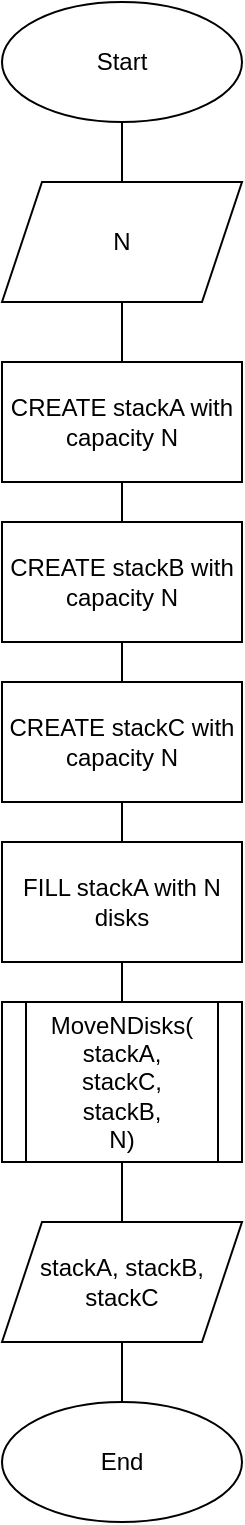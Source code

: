 <mxfile version="14.4.8" type="device" pages="6"><diagram id="Xir8Xd5rK4mAzMYTvktu" name="Main"><mxGraphModel dx="1422" dy="794" grid="1" gridSize="10" guides="1" tooltips="1" connect="1" arrows="1" fold="1" page="1" pageScale="1" pageWidth="827" pageHeight="1169" math="0" shadow="0"><root><mxCell id="AjF7Q-_g6OXzvowSZmoo-0"/><mxCell id="AjF7Q-_g6OXzvowSZmoo-1" parent="AjF7Q-_g6OXzvowSZmoo-0"/><mxCell id="AjF7Q-_g6OXzvowSZmoo-4" style="edgeStyle=orthogonalEdgeStyle;rounded=0;orthogonalLoop=1;jettySize=auto;html=1;exitX=0.5;exitY=1;exitDx=0;exitDy=0;entryX=0.5;entryY=0;entryDx=0;entryDy=0;endArrow=none;endFill=0;" parent="AjF7Q-_g6OXzvowSZmoo-1" source="AjF7Q-_g6OXzvowSZmoo-2" target="AjF7Q-_g6OXzvowSZmoo-3" edge="1"><mxGeometry relative="1" as="geometry"/></mxCell><mxCell id="AjF7Q-_g6OXzvowSZmoo-2" value="Start" style="ellipse;whiteSpace=wrap;html=1;" parent="AjF7Q-_g6OXzvowSZmoo-1" vertex="1"><mxGeometry x="320" width="120" height="60" as="geometry"/></mxCell><mxCell id="AjF7Q-_g6OXzvowSZmoo-6" style="edgeStyle=orthogonalEdgeStyle;rounded=0;orthogonalLoop=1;jettySize=auto;html=1;exitX=0.5;exitY=1;exitDx=0;exitDy=0;entryX=0.5;entryY=0;entryDx=0;entryDy=0;endArrow=none;endFill=0;" parent="AjF7Q-_g6OXzvowSZmoo-1" source="AjF7Q-_g6OXzvowSZmoo-3" target="AjF7Q-_g6OXzvowSZmoo-5" edge="1"><mxGeometry relative="1" as="geometry"/></mxCell><mxCell id="AjF7Q-_g6OXzvowSZmoo-3" value="N" style="shape=parallelogram;perimeter=parallelogramPerimeter;whiteSpace=wrap;html=1;fixedSize=1;" parent="AjF7Q-_g6OXzvowSZmoo-1" vertex="1"><mxGeometry x="320" y="90" width="120" height="60" as="geometry"/></mxCell><mxCell id="AjF7Q-_g6OXzvowSZmoo-9" style="edgeStyle=orthogonalEdgeStyle;rounded=0;orthogonalLoop=1;jettySize=auto;html=1;exitX=0.5;exitY=1;exitDx=0;exitDy=0;entryX=0.5;entryY=0;entryDx=0;entryDy=0;endArrow=none;endFill=0;" parent="AjF7Q-_g6OXzvowSZmoo-1" source="AjF7Q-_g6OXzvowSZmoo-5" target="AjF7Q-_g6OXzvowSZmoo-7" edge="1"><mxGeometry relative="1" as="geometry"/></mxCell><mxCell id="AjF7Q-_g6OXzvowSZmoo-5" value="CREATE stackA with capacity N" style="rounded=0;whiteSpace=wrap;html=1;" parent="AjF7Q-_g6OXzvowSZmoo-1" vertex="1"><mxGeometry x="320" y="180" width="120" height="60" as="geometry"/></mxCell><mxCell id="AjF7Q-_g6OXzvowSZmoo-10" style="edgeStyle=orthogonalEdgeStyle;rounded=0;orthogonalLoop=1;jettySize=auto;html=1;exitX=0.5;exitY=1;exitDx=0;exitDy=0;entryX=0.5;entryY=0;entryDx=0;entryDy=0;endArrow=none;endFill=0;" parent="AjF7Q-_g6OXzvowSZmoo-1" source="AjF7Q-_g6OXzvowSZmoo-7" target="AjF7Q-_g6OXzvowSZmoo-8" edge="1"><mxGeometry relative="1" as="geometry"/></mxCell><mxCell id="AjF7Q-_g6OXzvowSZmoo-7" value="CREATE stackB with capacity N" style="rounded=0;whiteSpace=wrap;html=1;" parent="AjF7Q-_g6OXzvowSZmoo-1" vertex="1"><mxGeometry x="320" y="260" width="120" height="60" as="geometry"/></mxCell><mxCell id="2WIyXQIwdeAjVUn7pzRY-1" style="edgeStyle=orthogonalEdgeStyle;rounded=0;orthogonalLoop=1;jettySize=auto;html=1;exitX=0.5;exitY=1;exitDx=0;exitDy=0;entryX=0.5;entryY=0;entryDx=0;entryDy=0;endArrow=none;endFill=0;" parent="AjF7Q-_g6OXzvowSZmoo-1" source="AjF7Q-_g6OXzvowSZmoo-8" target="2WIyXQIwdeAjVUn7pzRY-0" edge="1"><mxGeometry relative="1" as="geometry"/></mxCell><mxCell id="AjF7Q-_g6OXzvowSZmoo-8" value="CREATE stackC with capacity N" style="rounded=0;whiteSpace=wrap;html=1;" parent="AjF7Q-_g6OXzvowSZmoo-1" vertex="1"><mxGeometry x="320" y="340" width="120" height="60" as="geometry"/></mxCell><mxCell id="AjF7Q-_g6OXzvowSZmoo-14" style="edgeStyle=orthogonalEdgeStyle;rounded=0;orthogonalLoop=1;jettySize=auto;html=1;exitX=0.5;exitY=1;exitDx=0;exitDy=0;entryX=0.5;entryY=0;entryDx=0;entryDy=0;endArrow=none;endFill=0;" parent="AjF7Q-_g6OXzvowSZmoo-1" source="AjF7Q-_g6OXzvowSZmoo-11" target="AjF7Q-_g6OXzvowSZmoo-13" edge="1"><mxGeometry relative="1" as="geometry"/></mxCell><mxCell id="AjF7Q-_g6OXzvowSZmoo-11" value="MoveNDisks(&lt;br&gt;stackA,&lt;br&gt;stackC,&lt;br&gt;stackB,&lt;br&gt;N)" style="shape=process;whiteSpace=wrap;html=1;backgroundOutline=1;" parent="AjF7Q-_g6OXzvowSZmoo-1" vertex="1"><mxGeometry x="320" y="500" width="120" height="80" as="geometry"/></mxCell><mxCell id="AjF7Q-_g6OXzvowSZmoo-16" style="edgeStyle=orthogonalEdgeStyle;rounded=0;orthogonalLoop=1;jettySize=auto;html=1;exitX=0.5;exitY=1;exitDx=0;exitDy=0;entryX=0.5;entryY=0;entryDx=0;entryDy=0;endArrow=none;endFill=0;" parent="AjF7Q-_g6OXzvowSZmoo-1" source="AjF7Q-_g6OXzvowSZmoo-13" target="AjF7Q-_g6OXzvowSZmoo-15" edge="1"><mxGeometry relative="1" as="geometry"/></mxCell><mxCell id="AjF7Q-_g6OXzvowSZmoo-13" value="stackA, stackB, stackC" style="shape=parallelogram;perimeter=parallelogramPerimeter;whiteSpace=wrap;html=1;fixedSize=1;" parent="AjF7Q-_g6OXzvowSZmoo-1" vertex="1"><mxGeometry x="320" y="610" width="120" height="60" as="geometry"/></mxCell><mxCell id="AjF7Q-_g6OXzvowSZmoo-15" value="End" style="ellipse;whiteSpace=wrap;html=1;" parent="AjF7Q-_g6OXzvowSZmoo-1" vertex="1"><mxGeometry x="320" y="700" width="120" height="60" as="geometry"/></mxCell><mxCell id="2WIyXQIwdeAjVUn7pzRY-2" style="edgeStyle=orthogonalEdgeStyle;rounded=0;orthogonalLoop=1;jettySize=auto;html=1;exitX=0.5;exitY=1;exitDx=0;exitDy=0;entryX=0.5;entryY=0;entryDx=0;entryDy=0;endArrow=none;endFill=0;" parent="AjF7Q-_g6OXzvowSZmoo-1" source="2WIyXQIwdeAjVUn7pzRY-0" target="AjF7Q-_g6OXzvowSZmoo-11" edge="1"><mxGeometry relative="1" as="geometry"/></mxCell><mxCell id="2WIyXQIwdeAjVUn7pzRY-0" value="FILL stackA with N disks" style="rounded=0;whiteSpace=wrap;html=1;" parent="AjF7Q-_g6OXzvowSZmoo-1" vertex="1"><mxGeometry x="320" y="420" width="120" height="60" as="geometry"/></mxCell></root></mxGraphModel></diagram><diagram id="V7NoHZ7kUyEM62_6MVpy" name="MoveNDisks"><mxGraphModel dx="813" dy="454" grid="1" gridSize="10" guides="1" tooltips="1" connect="1" arrows="1" fold="1" page="1" pageScale="1" pageWidth="827" pageHeight="1169" math="0" shadow="0"><root><mxCell id="WUNzqzLgeCYGfzADQjje-0"/><mxCell id="WUNzqzLgeCYGfzADQjje-1" parent="WUNzqzLgeCYGfzADQjje-0"/><mxCell id="WUNzqzLgeCYGfzADQjje-4" style="edgeStyle=orthogonalEdgeStyle;rounded=0;orthogonalLoop=1;jettySize=auto;html=1;exitX=0.5;exitY=1;exitDx=0;exitDy=0;entryX=0.5;entryY=0;entryDx=0;entryDy=0;endArrow=none;endFill=0;" parent="WUNzqzLgeCYGfzADQjje-1" source="WUNzqzLgeCYGfzADQjje-2" target="WUNzqzLgeCYGfzADQjje-3" edge="1"><mxGeometry relative="1" as="geometry"/></mxCell><mxCell id="WUNzqzLgeCYGfzADQjje-2" value="Start(MoveNDisks)" style="ellipse;whiteSpace=wrap;html=1;" parent="WUNzqzLgeCYGfzADQjje-1" vertex="1"><mxGeometry x="294" width="120" height="60" as="geometry"/></mxCell><mxCell id="WUNzqzLgeCYGfzADQjje-7" style="edgeStyle=orthogonalEdgeStyle;rounded=0;orthogonalLoop=1;jettySize=auto;html=1;exitX=0.5;exitY=1;exitDx=0;exitDy=0;entryX=0.5;entryY=0;entryDx=0;entryDy=0;endArrow=none;endFill=0;" parent="WUNzqzLgeCYGfzADQjje-1" source="WUNzqzLgeCYGfzADQjje-3" target="WUNzqzLgeCYGfzADQjje-6" edge="1"><mxGeometry relative="1" as="geometry"/></mxCell><mxCell id="WUNzqzLgeCYGfzADQjje-3" value="fromStack,&lt;br&gt;toStack,&lt;br&gt;buffStack,&lt;br&gt;N" style="shape=parallelogram;perimeter=parallelogramPerimeter;whiteSpace=wrap;html=1;fixedSize=1;" parent="WUNzqzLgeCYGfzADQjje-1" vertex="1"><mxGeometry x="294" y="73.68" width="120" height="70" as="geometry"/></mxCell><mxCell id="WUNzqzLgeCYGfzADQjje-9" style="edgeStyle=orthogonalEdgeStyle;rounded=0;orthogonalLoop=1;jettySize=auto;html=1;exitX=1;exitY=0.5;exitDx=0;exitDy=0;entryX=0;entryY=0.5;entryDx=0;entryDy=0;endArrow=none;endFill=0;" parent="WUNzqzLgeCYGfzADQjje-1" source="WUNzqzLgeCYGfzADQjje-6" target="WUNzqzLgeCYGfzADQjje-13" edge="1"><mxGeometry relative="1" as="geometry"><mxPoint x="414" y="210" as="targetPoint"/></mxGeometry></mxCell><mxCell id="WUNzqzLgeCYGfzADQjje-11" style="edgeStyle=orthogonalEdgeStyle;rounded=0;orthogonalLoop=1;jettySize=auto;html=1;exitX=0.5;exitY=1;exitDx=0;exitDy=0;entryX=0.5;entryY=0;entryDx=0;entryDy=0;endArrow=none;endFill=0;" parent="WUNzqzLgeCYGfzADQjje-1" source="WUNzqzLgeCYGfzADQjje-6" target="WUNzqzLgeCYGfzADQjje-12" edge="1"><mxGeometry relative="1" as="geometry"><mxPoint x="354" y="260" as="targetPoint"/></mxGeometry></mxCell><mxCell id="WUNzqzLgeCYGfzADQjje-6" value="N &amp;gt; 0" style="rhombus;whiteSpace=wrap;html=1;" parent="WUNzqzLgeCYGfzADQjje-1" vertex="1"><mxGeometry x="314" y="170" width="80" height="80" as="geometry"/></mxCell><mxCell id="WUNzqzLgeCYGfzADQjje-16" style="edgeStyle=orthogonalEdgeStyle;rounded=0;orthogonalLoop=1;jettySize=auto;html=1;exitX=0.5;exitY=1;exitDx=0;exitDy=0;entryX=0.5;entryY=0;entryDx=0;entryDy=0;endArrow=none;endFill=0;" parent="WUNzqzLgeCYGfzADQjje-1" source="WUNzqzLgeCYGfzADQjje-12" target="WUNzqzLgeCYGfzADQjje-15" edge="1"><mxGeometry relative="1" as="geometry"/></mxCell><mxCell id="WUNzqzLgeCYGfzADQjje-12" value="True" style="text;html=1;strokeColor=none;fillColor=none;align=center;verticalAlign=middle;whiteSpace=wrap;rounded=0;" parent="WUNzqzLgeCYGfzADQjje-1" vertex="1"><mxGeometry x="334" y="260" width="40" height="20" as="geometry"/></mxCell><mxCell id="TkjsNsF0Wku-hxlH7Fag-6" style="edgeStyle=orthogonalEdgeStyle;rounded=0;orthogonalLoop=1;jettySize=auto;html=1;exitX=1;exitY=0.5;exitDx=0;exitDy=0;entryX=0.5;entryY=0;entryDx=0;entryDy=0;endArrow=none;endFill=0;" parent="WUNzqzLgeCYGfzADQjje-1" source="WUNzqzLgeCYGfzADQjje-13" target="TkjsNsF0Wku-hxlH7Fag-2" edge="1"><mxGeometry relative="1" as="geometry"><Array as="points"><mxPoint x="474" y="210"/><mxPoint x="474" y="600"/><mxPoint x="354" y="600"/></Array></mxGeometry></mxCell><mxCell id="WUNzqzLgeCYGfzADQjje-13" value="False" style="text;html=1;strokeColor=none;fillColor=none;align=center;verticalAlign=middle;whiteSpace=wrap;rounded=0;" parent="WUNzqzLgeCYGfzADQjje-1" vertex="1"><mxGeometry x="414" y="200" width="40" height="20" as="geometry"/></mxCell><mxCell id="WUNzqzLgeCYGfzADQjje-18" style="edgeStyle=orthogonalEdgeStyle;rounded=0;orthogonalLoop=1;jettySize=auto;html=1;exitX=0.5;exitY=1;exitDx=0;exitDy=0;entryX=0.5;entryY=0;entryDx=0;entryDy=0;endArrow=none;endFill=0;" parent="WUNzqzLgeCYGfzADQjje-1" source="WUNzqzLgeCYGfzADQjje-15" target="WUNzqzLgeCYGfzADQjje-17" edge="1"><mxGeometry relative="1" as="geometry"/></mxCell><mxCell id="WUNzqzLgeCYGfzADQjje-15" value="MoveDisks (&lt;br&gt;fromStack,&lt;br&gt;buffStack,&lt;br&gt;toStack,&lt;br&gt;N-1 )" style="shape=process;whiteSpace=wrap;html=1;backgroundOutline=1;" parent="WUNzqzLgeCYGfzADQjje-1" vertex="1"><mxGeometry x="271" y="300" width="166" height="80" as="geometry"/></mxCell><mxCell id="TkjsNsF0Wku-hxlH7Fag-1" style="edgeStyle=orthogonalEdgeStyle;rounded=0;orthogonalLoop=1;jettySize=auto;html=1;exitX=0.5;exitY=1;exitDx=0;exitDy=0;entryX=0.5;entryY=0;entryDx=0;entryDy=0;endArrow=none;endFill=0;" parent="WUNzqzLgeCYGfzADQjje-1" source="WUNzqzLgeCYGfzADQjje-17" target="TkjsNsF0Wku-hxlH7Fag-0" edge="1"><mxGeometry relative="1" as="geometry"/></mxCell><mxCell id="WUNzqzLgeCYGfzADQjje-17" value="Push(&lt;br&gt;fromStack.Pop,&lt;br&gt;toStack)" style="shape=process;whiteSpace=wrap;html=1;backgroundOutline=1;" parent="WUNzqzLgeCYGfzADQjje-1" vertex="1"><mxGeometry x="294" y="410" width="120" height="60" as="geometry"/></mxCell><mxCell id="TkjsNsF0Wku-hxlH7Fag-3" style="edgeStyle=orthogonalEdgeStyle;rounded=0;orthogonalLoop=1;jettySize=auto;html=1;exitX=0.5;exitY=1;exitDx=0;exitDy=0;entryX=0.5;entryY=0;entryDx=0;entryDy=0;endArrow=none;endFill=0;" parent="WUNzqzLgeCYGfzADQjje-1" source="TkjsNsF0Wku-hxlH7Fag-0" target="TkjsNsF0Wku-hxlH7Fag-2" edge="1"><mxGeometry relative="1" as="geometry"/></mxCell><mxCell id="TkjsNsF0Wku-hxlH7Fag-0" value="MoveDisks (&lt;br&gt;buffStack,&lt;br&gt;toStack,&lt;br&gt;fromStack,&lt;br&gt;N-1 )" style="shape=process;whiteSpace=wrap;html=1;backgroundOutline=1;" parent="WUNzqzLgeCYGfzADQjje-1" vertex="1"><mxGeometry x="271" y="495" width="166" height="80" as="geometry"/></mxCell><mxCell id="TkjsNsF0Wku-hxlH7Fag-5" style="edgeStyle=orthogonalEdgeStyle;rounded=0;orthogonalLoop=1;jettySize=auto;html=1;exitX=0.5;exitY=1;exitDx=0;exitDy=0;entryX=0.5;entryY=0;entryDx=0;entryDy=0;endArrow=none;endFill=0;" parent="WUNzqzLgeCYGfzADQjje-1" source="TkjsNsF0Wku-hxlH7Fag-2" target="TkjsNsF0Wku-hxlH7Fag-4" edge="1"><mxGeometry relative="1" as="geometry"/></mxCell><mxCell id="TkjsNsF0Wku-hxlH7Fag-2" value="fromStack,&lt;br&gt;toStack,&lt;br&gt;buffStack" style="shape=parallelogram;perimeter=parallelogramPerimeter;whiteSpace=wrap;html=1;fixedSize=1;" parent="WUNzqzLgeCYGfzADQjje-1" vertex="1"><mxGeometry x="294" y="620" width="120" height="60" as="geometry"/></mxCell><mxCell id="TkjsNsF0Wku-hxlH7Fag-4" value="End(MoveNDisks)" style="ellipse;whiteSpace=wrap;html=1;" parent="WUNzqzLgeCYGfzADQjje-1" vertex="1"><mxGeometry x="294" y="710" width="120" height="60" as="geometry"/></mxCell></root></mxGraphModel></diagram><diagram id="V9rRzR0aahewtGvtFWUl" name="Stack.Push"><mxGraphModel dx="813" dy="454" grid="1" gridSize="10" guides="1" tooltips="1" connect="1" arrows="1" fold="1" page="1" pageScale="1" pageWidth="827" pageHeight="1169" math="0" shadow="0"><root><mxCell id="0"/><mxCell id="1" parent="0"/><mxCell id="buHwYWoiyVwmbfZQ3OLE-5" style="edgeStyle=orthogonalEdgeStyle;rounded=0;orthogonalLoop=1;jettySize=auto;html=1;exitX=0.5;exitY=1;exitDx=0;exitDy=0;entryX=0.5;entryY=0;entryDx=0;entryDy=0;endArrow=none;endFill=0;" parent="1" source="buHwYWoiyVwmbfZQ3OLE-3" target="buHwYWoiyVwmbfZQ3OLE-4" edge="1"><mxGeometry relative="1" as="geometry"/></mxCell><mxCell id="buHwYWoiyVwmbfZQ3OLE-3" value="Start(Push)" style="ellipse;whiteSpace=wrap;html=1;" parent="1" vertex="1"><mxGeometry x="270" width="120" height="60" as="geometry"/></mxCell><mxCell id="hXp1lUgdA9HyYIPT7C3C-2" style="edgeStyle=orthogonalEdgeStyle;rounded=0;orthogonalLoop=1;jettySize=auto;html=1;exitX=0.5;exitY=1;exitDx=0;exitDy=0;entryX=0.5;entryY=0;entryDx=0;entryDy=0;endArrow=none;endFill=0;" parent="1" source="buHwYWoiyVwmbfZQ3OLE-4" target="hXp1lUgdA9HyYIPT7C3C-1" edge="1"><mxGeometry relative="1" as="geometry"/></mxCell><mxCell id="buHwYWoiyVwmbfZQ3OLE-4" value="number&lt;br&gt;ref stack" style="shape=parallelogram;perimeter=parallelogramPerimeter;whiteSpace=wrap;html=1;fixedSize=1;" parent="1" vertex="1"><mxGeometry x="270" y="90" width="120" height="60" as="geometry"/></mxCell><mxCell id="buHwYWoiyVwmbfZQ3OLE-15" style="edgeStyle=orthogonalEdgeStyle;rounded=0;orthogonalLoop=1;jettySize=auto;html=1;exitX=0.5;exitY=1;exitDx=0;exitDy=0;entryX=0.5;entryY=0;entryDx=0;entryDy=0;endArrow=none;endFill=0;" parent="1" source="buHwYWoiyVwmbfZQ3OLE-10" target="buHwYWoiyVwmbfZQ3OLE-14" edge="1"><mxGeometry relative="1" as="geometry"/></mxCell><mxCell id="buHwYWoiyVwmbfZQ3OLE-10" value="array[size] = number&lt;br&gt;stack.top = number&lt;br&gt;size++" style="rounded=0;whiteSpace=wrap;html=1;" parent="1" vertex="1"><mxGeometry x="270" y="300" width="120" height="60" as="geometry"/></mxCell><mxCell id="buHwYWoiyVwmbfZQ3OLE-19" style="edgeStyle=orthogonalEdgeStyle;rounded=0;orthogonalLoop=1;jettySize=auto;html=1;exitX=0.5;exitY=1;exitDx=0;exitDy=0;entryX=0.5;entryY=0;entryDx=0;entryDy=0;endArrow=none;endFill=0;" parent="1" source="buHwYWoiyVwmbfZQ3OLE-14" target="buHwYWoiyVwmbfZQ3OLE-18" edge="1"><mxGeometry relative="1" as="geometry"/></mxCell><mxCell id="buHwYWoiyVwmbfZQ3OLE-14" value="ref stack" style="shape=parallelogram;perimeter=parallelogramPerimeter;whiteSpace=wrap;html=1;fixedSize=1;" parent="1" vertex="1"><mxGeometry x="270" y="410" width="120" height="60" as="geometry"/></mxCell><mxCell id="buHwYWoiyVwmbfZQ3OLE-18" value="End(Push)" style="ellipse;whiteSpace=wrap;html=1;" parent="1" vertex="1"><mxGeometry x="270" y="510" width="120" height="60" as="geometry"/></mxCell><mxCell id="hXp1lUgdA9HyYIPT7C3C-5" style="edgeStyle=orthogonalEdgeStyle;rounded=0;orthogonalLoop=1;jettySize=auto;html=1;exitX=0.5;exitY=1;exitDx=0;exitDy=0;entryX=0.5;entryY=0;entryDx=0;entryDy=0;endArrow=none;endFill=0;" parent="1" source="hXp1lUgdA9HyYIPT7C3C-1" edge="1"><mxGeometry relative="1" as="geometry"><mxPoint x="330" y="270" as="targetPoint"/></mxGeometry></mxCell><mxCell id="hXp1lUgdA9HyYIPT7C3C-8" style="edgeStyle=orthogonalEdgeStyle;rounded=0;orthogonalLoop=1;jettySize=auto;html=1;exitX=1;exitY=0.5;exitDx=0;exitDy=0;entryX=0;entryY=0.5;entryDx=0;entryDy=0;endArrow=none;endFill=0;" parent="1" source="hXp1lUgdA9HyYIPT7C3C-1" edge="1"><mxGeometry relative="1" as="geometry"><mxPoint x="414" y="220" as="targetPoint"/></mxGeometry></mxCell><mxCell id="hXp1lUgdA9HyYIPT7C3C-1" value="stack.size == array.Length" style="rhombus;whiteSpace=wrap;html=1;" parent="1" vertex="1"><mxGeometry x="260" y="180" width="140" height="80" as="geometry"/></mxCell><mxCell id="hXp1lUgdA9HyYIPT7C3C-6" style="edgeStyle=orthogonalEdgeStyle;rounded=0;orthogonalLoop=1;jettySize=auto;html=1;exitX=0.5;exitY=1;exitDx=0;exitDy=0;entryX=0.5;entryY=0;entryDx=0;entryDy=0;endArrow=none;endFill=0;" parent="1" target="buHwYWoiyVwmbfZQ3OLE-10" edge="1"><mxGeometry relative="1" as="geometry"><mxPoint x="330" y="290" as="sourcePoint"/></mxGeometry></mxCell><mxCell id="hXp1lUgdA9HyYIPT7C3C-10" style="edgeStyle=orthogonalEdgeStyle;rounded=0;orthogonalLoop=1;jettySize=auto;html=1;exitX=1;exitY=0.5;exitDx=0;exitDy=0;entryX=0.5;entryY=0;entryDx=0;entryDy=0;endArrow=none;endFill=0;" parent="1" target="hXp1lUgdA9HyYIPT7C3C-9" edge="1"><mxGeometry relative="1" as="geometry"><mxPoint x="454" y="220" as="sourcePoint"/><Array as="points"><mxPoint x="480" y="220"/></Array></mxGeometry></mxCell><mxCell id="hXp1lUgdA9HyYIPT7C3C-11" style="edgeStyle=orthogonalEdgeStyle;rounded=0;orthogonalLoop=1;jettySize=auto;html=1;exitX=0.5;exitY=1;exitDx=0;exitDy=0;entryX=0.5;entryY=0;entryDx=0;entryDy=0;endArrow=none;endFill=0;" parent="1" source="hXp1lUgdA9HyYIPT7C3C-9" target="buHwYWoiyVwmbfZQ3OLE-18" edge="1"><mxGeometry relative="1" as="geometry"/></mxCell><mxCell id="hXp1lUgdA9HyYIPT7C3C-9" value="Error:&lt;br&gt;StackOverFlow" style="shape=parallelogram;perimeter=parallelogramPerimeter;whiteSpace=wrap;html=1;fixedSize=1;" parent="1" vertex="1"><mxGeometry x="420" y="410" width="120" height="60" as="geometry"/></mxCell><mxCell id="hXp1lUgdA9HyYIPT7C3C-12" value="False" style="text;html=1;strokeColor=none;fillColor=none;align=center;verticalAlign=middle;whiteSpace=wrap;rounded=0;" parent="1" vertex="1"><mxGeometry x="310" y="270" width="40" height="20" as="geometry"/></mxCell><mxCell id="hXp1lUgdA9HyYIPT7C3C-13" value="True" style="text;html=1;strokeColor=none;fillColor=none;align=center;verticalAlign=middle;whiteSpace=wrap;rounded=0;" parent="1" vertex="1"><mxGeometry x="414" y="210" width="40" height="20" as="geometry"/></mxCell></root></mxGraphModel></diagram><diagram id="vS_sXtu-F0Suf3GR2DNV" name="Stack.Pop"><mxGraphModel dx="981" dy="548" grid="1" gridSize="10" guides="1" tooltips="1" connect="1" arrows="1" fold="1" page="1" pageScale="1" pageWidth="827" pageHeight="1169" math="0" shadow="0"><root><mxCell id="GwSwzLyGrYHilM7KFJiT-0"/><mxCell id="GwSwzLyGrYHilM7KFJiT-1" parent="GwSwzLyGrYHilM7KFJiT-0"/><mxCell id="1eyRM-e7te0NA9-aMwrX-2" style="edgeStyle=orthogonalEdgeStyle;rounded=0;orthogonalLoop=1;jettySize=auto;html=1;exitX=0.5;exitY=1;exitDx=0;exitDy=0;entryX=0.5;entryY=0;entryDx=0;entryDy=0;endArrow=none;endFill=0;" parent="GwSwzLyGrYHilM7KFJiT-1" source="1eyRM-e7te0NA9-aMwrX-0" target="1eyRM-e7te0NA9-aMwrX-1" edge="1"><mxGeometry relative="1" as="geometry"/></mxCell><mxCell id="1eyRM-e7te0NA9-aMwrX-0" value="Start(Pop)" style="ellipse;whiteSpace=wrap;html=1;" parent="GwSwzLyGrYHilM7KFJiT-1" vertex="1"><mxGeometry x="270" width="120" height="60" as="geometry"/></mxCell><mxCell id="0JztHHhasgNUkTORVcac-1" style="edgeStyle=orthogonalEdgeStyle;rounded=0;orthogonalLoop=1;jettySize=auto;html=1;exitX=0.5;exitY=1;exitDx=0;exitDy=0;entryX=0.5;entryY=0;entryDx=0;entryDy=0;endArrow=none;endFill=0;" parent="GwSwzLyGrYHilM7KFJiT-1" source="1eyRM-e7te0NA9-aMwrX-1" target="0JztHHhasgNUkTORVcac-0" edge="1"><mxGeometry relative="1" as="geometry"/></mxCell><mxCell id="1eyRM-e7te0NA9-aMwrX-1" value="ref stack" style="shape=parallelogram;perimeter=parallelogramPerimeter;whiteSpace=wrap;html=1;fixedSize=1;" parent="GwSwzLyGrYHilM7KFJiT-1" vertex="1"><mxGeometry x="270" y="90" width="120" height="60" as="geometry"/></mxCell><mxCell id="1eyRM-e7te0NA9-aMwrX-6" style="edgeStyle=orthogonalEdgeStyle;rounded=0;orthogonalLoop=1;jettySize=auto;html=1;exitX=0.5;exitY=1;exitDx=0;exitDy=0;entryX=0.5;entryY=0;entryDx=0;entryDy=0;endArrow=none;endFill=0;" parent="GwSwzLyGrYHilM7KFJiT-1" source="1eyRM-e7te0NA9-aMwrX-3" target="1eyRM-e7te0NA9-aMwrX-5" edge="1"><mxGeometry relative="1" as="geometry"/></mxCell><mxCell id="1eyRM-e7te0NA9-aMwrX-3" value="stack.size--" style="rounded=0;whiteSpace=wrap;html=1;" parent="GwSwzLyGrYHilM7KFJiT-1" vertex="1"><mxGeometry x="270" y="300" width="120" height="60" as="geometry"/></mxCell><mxCell id="1eyRM-e7te0NA9-aMwrX-8" style="edgeStyle=orthogonalEdgeStyle;rounded=0;orthogonalLoop=1;jettySize=auto;html=1;exitX=0.5;exitY=1;exitDx=0;exitDy=0;entryX=0.5;entryY=0;entryDx=0;entryDy=0;endArrow=none;endFill=0;" parent="GwSwzLyGrYHilM7KFJiT-1" source="1eyRM-e7te0NA9-aMwrX-5" target="1eyRM-e7te0NA9-aMwrX-7" edge="1"><mxGeometry relative="1" as="geometry"/></mxCell><mxCell id="1eyRM-e7te0NA9-aMwrX-12" style="edgeStyle=orthogonalEdgeStyle;rounded=0;orthogonalLoop=1;jettySize=auto;html=1;exitX=1;exitY=0.5;exitDx=0;exitDy=0;entryX=0;entryY=0.5;entryDx=0;entryDy=0;endArrow=none;endFill=0;" parent="GwSwzLyGrYHilM7KFJiT-1" source="1eyRM-e7te0NA9-aMwrX-5" target="1eyRM-e7te0NA9-aMwrX-11" edge="1"><mxGeometry relative="1" as="geometry"/></mxCell><mxCell id="1eyRM-e7te0NA9-aMwrX-5" value="stack.size &lt;br&gt;!= 0" style="rhombus;whiteSpace=wrap;html=1;" parent="GwSwzLyGrYHilM7KFJiT-1" vertex="1"><mxGeometry x="290" y="390" width="80" height="80" as="geometry"/></mxCell><mxCell id="1eyRM-e7te0NA9-aMwrX-10" style="edgeStyle=orthogonalEdgeStyle;rounded=0;orthogonalLoop=1;jettySize=auto;html=1;exitX=0.5;exitY=1;exitDx=0;exitDy=0;entryX=0.5;entryY=0;entryDx=0;entryDy=0;endArrow=none;endFill=0;" parent="GwSwzLyGrYHilM7KFJiT-1" source="1eyRM-e7te0NA9-aMwrX-7" target="1eyRM-e7te0NA9-aMwrX-9" edge="1"><mxGeometry relative="1" as="geometry"/></mxCell><mxCell id="1eyRM-e7te0NA9-aMwrX-7" value="True" style="text;html=1;strokeColor=none;fillColor=none;align=center;verticalAlign=middle;whiteSpace=wrap;rounded=0;" parent="GwSwzLyGrYHilM7KFJiT-1" vertex="1"><mxGeometry x="310" y="480" width="40" height="20" as="geometry"/></mxCell><mxCell id="1eyRM-e7te0NA9-aMwrX-14" style="edgeStyle=orthogonalEdgeStyle;rounded=0;orthogonalLoop=1;jettySize=auto;html=1;exitX=0.5;exitY=1;exitDx=0;exitDy=0;entryX=0.5;entryY=0;entryDx=0;entryDy=0;endArrow=none;endFill=0;" parent="GwSwzLyGrYHilM7KFJiT-1" source="1eyRM-e7te0NA9-aMwrX-9" target="1eyRM-e7te0NA9-aMwrX-13" edge="1"><mxGeometry relative="1" as="geometry"/></mxCell><mxCell id="1eyRM-e7te0NA9-aMwrX-9" value="stack.top = &lt;br&gt;stack.array[size -1]" style="rounded=0;whiteSpace=wrap;html=1;" parent="GwSwzLyGrYHilM7KFJiT-1" vertex="1"><mxGeometry x="270" y="530" width="120" height="60" as="geometry"/></mxCell><mxCell id="1eyRM-e7te0NA9-aMwrX-15" style="edgeStyle=orthogonalEdgeStyle;rounded=0;orthogonalLoop=1;jettySize=auto;html=1;exitX=1;exitY=0.5;exitDx=0;exitDy=0;endArrow=none;endFill=0;" parent="GwSwzLyGrYHilM7KFJiT-1" source="1eyRM-e7te0NA9-aMwrX-11" edge="1"><mxGeometry relative="1" as="geometry"><mxPoint x="330" y="630" as="targetPoint"/><Array as="points"><mxPoint x="440" y="429"/><mxPoint x="440" y="610"/><mxPoint x="330" y="610"/></Array></mxGeometry></mxCell><mxCell id="1eyRM-e7te0NA9-aMwrX-11" value="False" style="text;html=1;strokeColor=none;fillColor=none;align=center;verticalAlign=middle;whiteSpace=wrap;rounded=0;" parent="GwSwzLyGrYHilM7KFJiT-1" vertex="1"><mxGeometry x="380" y="419.17" width="40" height="20" as="geometry"/></mxCell><mxCell id="1eyRM-e7te0NA9-aMwrX-17" style="edgeStyle=orthogonalEdgeStyle;rounded=0;orthogonalLoop=1;jettySize=auto;html=1;exitX=0.5;exitY=1;exitDx=0;exitDy=0;entryX=0.5;entryY=0;entryDx=0;entryDy=0;endArrow=none;endFill=0;" parent="GwSwzLyGrYHilM7KFJiT-1" source="1eyRM-e7te0NA9-aMwrX-13" target="1eyRM-e7te0NA9-aMwrX-16" edge="1"><mxGeometry relative="1" as="geometry"/></mxCell><mxCell id="1eyRM-e7te0NA9-aMwrX-13" value="array[size]" style="shape=parallelogram;perimeter=parallelogramPerimeter;whiteSpace=wrap;html=1;fixedSize=1;" parent="GwSwzLyGrYHilM7KFJiT-1" vertex="1"><mxGeometry x="270" y="635" width="120" height="60" as="geometry"/></mxCell><mxCell id="1eyRM-e7te0NA9-aMwrX-16" value="End(Pop)" style="ellipse;whiteSpace=wrap;html=1;" parent="GwSwzLyGrYHilM7KFJiT-1" vertex="1"><mxGeometry x="270" y="740" width="120" height="60" as="geometry"/></mxCell><mxCell id="0JztHHhasgNUkTORVcac-3" style="edgeStyle=orthogonalEdgeStyle;rounded=0;orthogonalLoop=1;jettySize=auto;html=1;exitX=0.5;exitY=1;exitDx=0;exitDy=0;entryX=0.5;entryY=0;entryDx=0;entryDy=0;endArrow=none;endFill=0;" parent="GwSwzLyGrYHilM7KFJiT-1" source="0JztHHhasgNUkTORVcac-0" target="0JztHHhasgNUkTORVcac-2" edge="1"><mxGeometry relative="1" as="geometry"/></mxCell><mxCell id="0JztHHhasgNUkTORVcac-6" style="edgeStyle=orthogonalEdgeStyle;rounded=0;orthogonalLoop=1;jettySize=auto;html=1;exitX=1;exitY=0.5;exitDx=0;exitDy=0;entryX=0;entryY=0.5;entryDx=0;entryDy=0;endArrow=none;endFill=0;" parent="GwSwzLyGrYHilM7KFJiT-1" source="0JztHHhasgNUkTORVcac-0" target="0JztHHhasgNUkTORVcac-5" edge="1"><mxGeometry relative="1" as="geometry"/></mxCell><mxCell id="0JztHHhasgNUkTORVcac-0" value="stack.size&lt;br&gt;&amp;nbsp;== 0" style="rhombus;whiteSpace=wrap;html=1;" parent="GwSwzLyGrYHilM7KFJiT-1" vertex="1"><mxGeometry x="290" y="170" width="80" height="80" as="geometry"/></mxCell><mxCell id="0JztHHhasgNUkTORVcac-4" style="edgeStyle=orthogonalEdgeStyle;rounded=0;orthogonalLoop=1;jettySize=auto;html=1;exitX=0.5;exitY=1;exitDx=0;exitDy=0;entryX=0.5;entryY=0;entryDx=0;entryDy=0;endArrow=none;endFill=0;" parent="GwSwzLyGrYHilM7KFJiT-1" source="0JztHHhasgNUkTORVcac-2" target="1eyRM-e7te0NA9-aMwrX-3" edge="1"><mxGeometry relative="1" as="geometry"/></mxCell><mxCell id="0JztHHhasgNUkTORVcac-2" value="False" style="text;html=1;strokeColor=none;fillColor=none;align=center;verticalAlign=middle;whiteSpace=wrap;rounded=0;" parent="GwSwzLyGrYHilM7KFJiT-1" vertex="1"><mxGeometry x="310" y="260" width="40" height="20" as="geometry"/></mxCell><mxCell id="zs72RZytuslwZDgrCMBR-1" style="edgeStyle=orthogonalEdgeStyle;rounded=0;orthogonalLoop=1;jettySize=auto;html=1;exitX=1;exitY=0.5;exitDx=0;exitDy=0;entryX=0.5;entryY=0;entryDx=0;entryDy=0;endArrow=none;endFill=0;" parent="GwSwzLyGrYHilM7KFJiT-1" source="0JztHHhasgNUkTORVcac-5" target="0JztHHhasgNUkTORVcac-7" edge="1"><mxGeometry relative="1" as="geometry"/></mxCell><mxCell id="0JztHHhasgNUkTORVcac-5" value="True" style="text;html=1;strokeColor=none;fillColor=none;align=center;verticalAlign=middle;whiteSpace=wrap;rounded=0;" parent="GwSwzLyGrYHilM7KFJiT-1" vertex="1"><mxGeometry x="380" y="200" width="40" height="20" as="geometry"/></mxCell><mxCell id="zs72RZytuslwZDgrCMBR-0" style="edgeStyle=orthogonalEdgeStyle;rounded=0;orthogonalLoop=1;jettySize=auto;html=1;exitX=0.5;exitY=1;exitDx=0;exitDy=0;endArrow=none;endFill=0;" parent="GwSwzLyGrYHilM7KFJiT-1" source="0JztHHhasgNUkTORVcac-7" target="1eyRM-e7te0NA9-aMwrX-16" edge="1"><mxGeometry relative="1" as="geometry"/></mxCell><mxCell id="0JztHHhasgNUkTORVcac-7" value="Error:&lt;br&gt;EmptyStack" style="shape=parallelogram;perimeter=parallelogramPerimeter;whiteSpace=wrap;html=1;fixedSize=1;" parent="GwSwzLyGrYHilM7KFJiT-1" vertex="1"><mxGeometry x="450" y="635" width="120" height="60" as="geometry"/></mxCell></root></mxGraphModel></diagram><diagram id="K89zrXsa1w1Ph6HXht1G" name="Stack.Peek()"><mxGraphModel dx="981" dy="548" grid="1" gridSize="10" guides="1" tooltips="1" connect="1" arrows="1" fold="1" page="1" pageScale="1" pageWidth="827" pageHeight="1169" math="0" shadow="0"><root><mxCell id="OFnOJ65N9E8jg8UhEgJ1-0"/><mxCell id="OFnOJ65N9E8jg8UhEgJ1-1" parent="OFnOJ65N9E8jg8UhEgJ1-0"/><mxCell id="OFnOJ65N9E8jg8UhEgJ1-4" style="edgeStyle=orthogonalEdgeStyle;rounded=0;orthogonalLoop=1;jettySize=auto;html=1;exitX=0.5;exitY=1;exitDx=0;exitDy=0;entryX=0.5;entryY=0;entryDx=0;entryDy=0;endArrow=none;endFill=0;" parent="OFnOJ65N9E8jg8UhEgJ1-1" source="OFnOJ65N9E8jg8UhEgJ1-2" target="OFnOJ65N9E8jg8UhEgJ1-3" edge="1"><mxGeometry relative="1" as="geometry"/></mxCell><mxCell id="OFnOJ65N9E8jg8UhEgJ1-2" value="Start(Peek)" style="ellipse;whiteSpace=wrap;html=1;" parent="OFnOJ65N9E8jg8UhEgJ1-1" vertex="1"><mxGeometry x="320" width="120" height="60" as="geometry"/></mxCell><mxCell id="OFnOJ65N9E8jg8UhEgJ1-6" style="edgeStyle=orthogonalEdgeStyle;rounded=0;orthogonalLoop=1;jettySize=auto;html=1;exitX=0.5;exitY=1;exitDx=0;exitDy=0;entryX=0.5;entryY=0;entryDx=0;entryDy=0;endArrow=none;endFill=0;" parent="OFnOJ65N9E8jg8UhEgJ1-1" source="OFnOJ65N9E8jg8UhEgJ1-3" target="OFnOJ65N9E8jg8UhEgJ1-5" edge="1"><mxGeometry relative="1" as="geometry"/></mxCell><mxCell id="OFnOJ65N9E8jg8UhEgJ1-3" value="ref stack" style="shape=parallelogram;perimeter=parallelogramPerimeter;whiteSpace=wrap;html=1;fixedSize=1;" parent="OFnOJ65N9E8jg8UhEgJ1-1" vertex="1"><mxGeometry x="320" y="90" width="120" height="60" as="geometry"/></mxCell><mxCell id="OFnOJ65N9E8jg8UhEgJ1-8" style="edgeStyle=orthogonalEdgeStyle;rounded=0;orthogonalLoop=1;jettySize=auto;html=1;exitX=0.5;exitY=1;exitDx=0;exitDy=0;entryX=0.5;entryY=0;entryDx=0;entryDy=0;endArrow=none;endFill=0;" parent="OFnOJ65N9E8jg8UhEgJ1-1" source="OFnOJ65N9E8jg8UhEgJ1-5" target="OFnOJ65N9E8jg8UhEgJ1-7" edge="1"><mxGeometry relative="1" as="geometry"/></mxCell><mxCell id="OFnOJ65N9E8jg8UhEgJ1-10" style="edgeStyle=orthogonalEdgeStyle;rounded=0;orthogonalLoop=1;jettySize=auto;html=1;exitX=1;exitY=0.5;exitDx=0;exitDy=0;entryX=0;entryY=0.5;entryDx=0;entryDy=0;endArrow=none;endFill=0;" parent="OFnOJ65N9E8jg8UhEgJ1-1" source="OFnOJ65N9E8jg8UhEgJ1-5" target="OFnOJ65N9E8jg8UhEgJ1-9" edge="1"><mxGeometry relative="1" as="geometry"/></mxCell><mxCell id="OFnOJ65N9E8jg8UhEgJ1-5" value="stack.size&lt;br&gt;== 0" style="rhombus;whiteSpace=wrap;html=1;" parent="OFnOJ65N9E8jg8UhEgJ1-1" vertex="1"><mxGeometry x="340" y="180" width="80" height="80" as="geometry"/></mxCell><mxCell id="OFnOJ65N9E8jg8UhEgJ1-12" style="edgeStyle=orthogonalEdgeStyle;rounded=0;orthogonalLoop=1;jettySize=auto;html=1;exitX=0.5;exitY=1;exitDx=0;exitDy=0;entryX=0.5;entryY=0;entryDx=0;entryDy=0;endArrow=none;endFill=0;" parent="OFnOJ65N9E8jg8UhEgJ1-1" source="OFnOJ65N9E8jg8UhEgJ1-7" target="OFnOJ65N9E8jg8UhEgJ1-11" edge="1"><mxGeometry relative="1" as="geometry"/></mxCell><mxCell id="OFnOJ65N9E8jg8UhEgJ1-7" value="False" style="text;html=1;strokeColor=none;fillColor=none;align=center;verticalAlign=middle;whiteSpace=wrap;rounded=0;" parent="OFnOJ65N9E8jg8UhEgJ1-1" vertex="1"><mxGeometry x="360" y="270" width="40" height="20" as="geometry"/></mxCell><mxCell id="OFnOJ65N9E8jg8UhEgJ1-14" style="edgeStyle=orthogonalEdgeStyle;rounded=0;orthogonalLoop=1;jettySize=auto;html=1;exitX=1;exitY=0.5;exitDx=0;exitDy=0;entryX=0.5;entryY=0;entryDx=0;entryDy=0;endArrow=none;endFill=0;" parent="OFnOJ65N9E8jg8UhEgJ1-1" source="OFnOJ65N9E8jg8UhEgJ1-9" target="OFnOJ65N9E8jg8UhEgJ1-13" edge="1"><mxGeometry relative="1" as="geometry"/></mxCell><mxCell id="OFnOJ65N9E8jg8UhEgJ1-9" value="True" style="text;html=1;strokeColor=none;fillColor=none;align=center;verticalAlign=middle;whiteSpace=wrap;rounded=0;" parent="OFnOJ65N9E8jg8UhEgJ1-1" vertex="1"><mxGeometry x="430" y="210" width="40" height="20" as="geometry"/></mxCell><mxCell id="OFnOJ65N9E8jg8UhEgJ1-16" style="edgeStyle=orthogonalEdgeStyle;rounded=0;orthogonalLoop=1;jettySize=auto;html=1;exitX=0.5;exitY=1;exitDx=0;exitDy=0;entryX=0.5;entryY=0;entryDx=0;entryDy=0;endArrow=none;endFill=0;" parent="OFnOJ65N9E8jg8UhEgJ1-1" source="OFnOJ65N9E8jg8UhEgJ1-11" target="OFnOJ65N9E8jg8UhEgJ1-15" edge="1"><mxGeometry relative="1" as="geometry"/></mxCell><mxCell id="OFnOJ65N9E8jg8UhEgJ1-11" value="stack.top" style="shape=parallelogram;perimeter=parallelogramPerimeter;whiteSpace=wrap;html=1;fixedSize=1;" parent="OFnOJ65N9E8jg8UhEgJ1-1" vertex="1"><mxGeometry x="320" y="330" width="120" height="60" as="geometry"/></mxCell><mxCell id="OFnOJ65N9E8jg8UhEgJ1-17" style="edgeStyle=orthogonalEdgeStyle;rounded=0;orthogonalLoop=1;jettySize=auto;html=1;exitX=0.5;exitY=1;exitDx=0;exitDy=0;entryX=0.5;entryY=0;entryDx=0;entryDy=0;endArrow=none;endFill=0;" parent="OFnOJ65N9E8jg8UhEgJ1-1" source="OFnOJ65N9E8jg8UhEgJ1-13" target="OFnOJ65N9E8jg8UhEgJ1-15" edge="1"><mxGeometry relative="1" as="geometry"/></mxCell><mxCell id="OFnOJ65N9E8jg8UhEgJ1-13" value="Error:&lt;br&gt;EmptyStack" style="shape=parallelogram;perimeter=parallelogramPerimeter;whiteSpace=wrap;html=1;fixedSize=1;" parent="OFnOJ65N9E8jg8UhEgJ1-1" vertex="1"><mxGeometry x="480" y="330" width="120" height="60" as="geometry"/></mxCell><mxCell id="OFnOJ65N9E8jg8UhEgJ1-15" value="End(Peek)" style="ellipse;whiteSpace=wrap;html=1;" parent="OFnOJ65N9E8jg8UhEgJ1-1" vertex="1"><mxGeometry x="320" y="440" width="120" height="60" as="geometry"/></mxCell></root></mxGraphModel></diagram><diagram id="EMuF_yCq2oeWZDgtTSok" name="Stack.IsStackEmpty"><mxGraphModel dx="981" dy="548" grid="1" gridSize="10" guides="1" tooltips="1" connect="1" arrows="1" fold="1" page="1" pageScale="1" pageWidth="827" pageHeight="1169" math="0" shadow="0"><root><mxCell id="y7FtPUCzVXL4M7fKDLBV-0"/><mxCell id="y7FtPUCzVXL4M7fKDLBV-1" parent="y7FtPUCzVXL4M7fKDLBV-0"/><mxCell id="y7FtPUCzVXL4M7fKDLBV-11" style="edgeStyle=orthogonalEdgeStyle;rounded=0;orthogonalLoop=1;jettySize=auto;html=1;exitX=0.5;exitY=1;exitDx=0;exitDy=0;entryX=0.5;entryY=0;entryDx=0;entryDy=0;endArrow=none;endFill=0;" parent="y7FtPUCzVXL4M7fKDLBV-1" source="y7FtPUCzVXL4M7fKDLBV-9" target="y7FtPUCzVXL4M7fKDLBV-10" edge="1"><mxGeometry relative="1" as="geometry"/></mxCell><mxCell id="y7FtPUCzVXL4M7fKDLBV-9" value="Start(IsStackEmpty)" style="ellipse;whiteSpace=wrap;html=1;" parent="y7FtPUCzVXL4M7fKDLBV-1" vertex="1"><mxGeometry x="300" width="120" height="60" as="geometry"/></mxCell><mxCell id="3YjlizS2USJPRRzkysvO-1" style="edgeStyle=orthogonalEdgeStyle;rounded=0;orthogonalLoop=1;jettySize=auto;html=1;exitX=0.5;exitY=1;exitDx=0;exitDy=0;entryX=0.5;entryY=0;entryDx=0;entryDy=0;endArrow=none;endFill=0;" parent="y7FtPUCzVXL4M7fKDLBV-1" source="y7FtPUCzVXL4M7fKDLBV-10" target="3YjlizS2USJPRRzkysvO-0" edge="1"><mxGeometry relative="1" as="geometry"/></mxCell><mxCell id="y7FtPUCzVXL4M7fKDLBV-10" value="ref stack" style="shape=parallelogram;perimeter=parallelogramPerimeter;whiteSpace=wrap;html=1;fixedSize=1;" parent="y7FtPUCzVXL4M7fKDLBV-1" vertex="1"><mxGeometry x="300" y="110" width="120" height="60" as="geometry"/></mxCell><mxCell id="3YjlizS2USJPRRzkysvO-3" style="edgeStyle=orthogonalEdgeStyle;rounded=0;orthogonalLoop=1;jettySize=auto;html=1;exitX=1;exitY=0.5;exitDx=0;exitDy=0;entryX=0;entryY=0.5;entryDx=0;entryDy=0;endArrow=none;endFill=0;" parent="y7FtPUCzVXL4M7fKDLBV-1" source="3YjlizS2USJPRRzkysvO-0" target="3YjlizS2USJPRRzkysvO-2" edge="1"><mxGeometry relative="1" as="geometry"/></mxCell><mxCell id="3YjlizS2USJPRRzkysvO-5" style="edgeStyle=orthogonalEdgeStyle;rounded=0;orthogonalLoop=1;jettySize=auto;html=1;exitX=0;exitY=0.5;exitDx=0;exitDy=0;entryX=1;entryY=0.5;entryDx=0;entryDy=0;endArrow=none;endFill=0;" parent="y7FtPUCzVXL4M7fKDLBV-1" source="3YjlizS2USJPRRzkysvO-0" target="3YjlizS2USJPRRzkysvO-4" edge="1"><mxGeometry relative="1" as="geometry"/></mxCell><mxCell id="3YjlizS2USJPRRzkysvO-0" value="stack.size &lt;br&gt;== 0" style="rhombus;whiteSpace=wrap;html=1;" parent="y7FtPUCzVXL4M7fKDLBV-1" vertex="1"><mxGeometry x="320" y="200" width="80" height="80" as="geometry"/></mxCell><mxCell id="3YjlizS2USJPRRzkysvO-7" style="edgeStyle=orthogonalEdgeStyle;rounded=0;orthogonalLoop=1;jettySize=auto;html=1;exitX=1;exitY=0.5;exitDx=0;exitDy=0;entryX=0.5;entryY=0;entryDx=0;entryDy=0;endArrow=none;endFill=0;" parent="y7FtPUCzVXL4M7fKDLBV-1" source="3YjlizS2USJPRRzkysvO-2" target="3YjlizS2USJPRRzkysvO-6" edge="1"><mxGeometry relative="1" as="geometry"/></mxCell><mxCell id="3YjlizS2USJPRRzkysvO-2" value="True" style="text;html=1;strokeColor=none;fillColor=none;align=center;verticalAlign=middle;whiteSpace=wrap;rounded=0;" parent="y7FtPUCzVXL4M7fKDLBV-1" vertex="1"><mxGeometry x="420" y="230" width="40" height="20" as="geometry"/></mxCell><mxCell id="3YjlizS2USJPRRzkysvO-9" style="edgeStyle=orthogonalEdgeStyle;rounded=0;orthogonalLoop=1;jettySize=auto;html=1;exitX=0;exitY=0.5;exitDx=0;exitDy=0;entryX=0.5;entryY=0;entryDx=0;entryDy=0;endArrow=none;endFill=0;" parent="y7FtPUCzVXL4M7fKDLBV-1" source="3YjlizS2USJPRRzkysvO-4" target="3YjlizS2USJPRRzkysvO-8" edge="1"><mxGeometry relative="1" as="geometry"/></mxCell><mxCell id="3YjlizS2USJPRRzkysvO-4" value="False" style="text;html=1;strokeColor=none;fillColor=none;align=center;verticalAlign=middle;whiteSpace=wrap;rounded=0;" parent="y7FtPUCzVXL4M7fKDLBV-1" vertex="1"><mxGeometry x="260" y="230" width="40" height="20" as="geometry"/></mxCell><mxCell id="3YjlizS2USJPRRzkysvO-11" style="edgeStyle=orthogonalEdgeStyle;rounded=0;orthogonalLoop=1;jettySize=auto;html=1;exitX=0.5;exitY=1;exitDx=0;exitDy=0;entryX=0.5;entryY=0;entryDx=0;entryDy=0;endArrow=none;endFill=0;" parent="y7FtPUCzVXL4M7fKDLBV-1" source="3YjlizS2USJPRRzkysvO-6" target="3YjlizS2USJPRRzkysvO-10" edge="1"><mxGeometry relative="1" as="geometry"/></mxCell><mxCell id="3YjlizS2USJPRRzkysvO-6" value="True" style="shape=parallelogram;perimeter=parallelogramPerimeter;whiteSpace=wrap;html=1;fixedSize=1;" parent="y7FtPUCzVXL4M7fKDLBV-1" vertex="1"><mxGeometry x="420" y="300" width="120" height="60" as="geometry"/></mxCell><mxCell id="3YjlizS2USJPRRzkysvO-12" style="edgeStyle=orthogonalEdgeStyle;rounded=0;orthogonalLoop=1;jettySize=auto;html=1;exitX=0.5;exitY=1;exitDx=0;exitDy=0;entryX=0.5;entryY=0;entryDx=0;entryDy=0;endArrow=none;endFill=0;" parent="y7FtPUCzVXL4M7fKDLBV-1" source="3YjlizS2USJPRRzkysvO-8" target="3YjlizS2USJPRRzkysvO-10" edge="1"><mxGeometry relative="1" as="geometry"/></mxCell><mxCell id="3YjlizS2USJPRRzkysvO-8" value="False" style="shape=parallelogram;perimeter=parallelogramPerimeter;whiteSpace=wrap;html=1;fixedSize=1;" parent="y7FtPUCzVXL4M7fKDLBV-1" vertex="1"><mxGeometry x="180" y="300" width="120" height="60" as="geometry"/></mxCell><mxCell id="3YjlizS2USJPRRzkysvO-10" value="End(IsStackEmpty)" style="ellipse;whiteSpace=wrap;html=1;" parent="y7FtPUCzVXL4M7fKDLBV-1" vertex="1"><mxGeometry x="300" y="400" width="120" height="60" as="geometry"/></mxCell></root></mxGraphModel></diagram></mxfile>